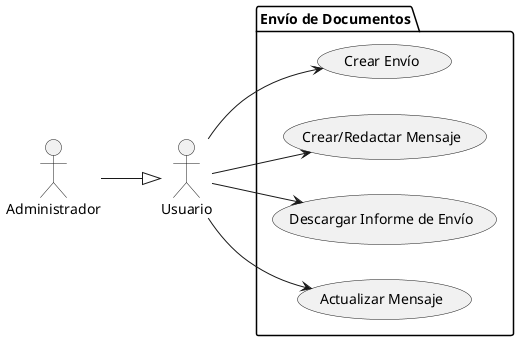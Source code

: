 @startuml EnvioDocumentos
left to right direction
actor "Usuario" as Usuario
actor "Administrador" as Administrador

package "Envío de Documentos" {
    usecase "Crear Envío" as ED1
    usecase "Crear/Redactar Mensaje" as ED2
    usecase "Descargar Informe de Envío" as ED3
    usecase "Actualizar Mensaje" as ED4
}

Administrador --|> Usuario
Usuario --> ED1
Usuario --> ED2
Usuario --> ED3
Usuario --> ED4
@enduml